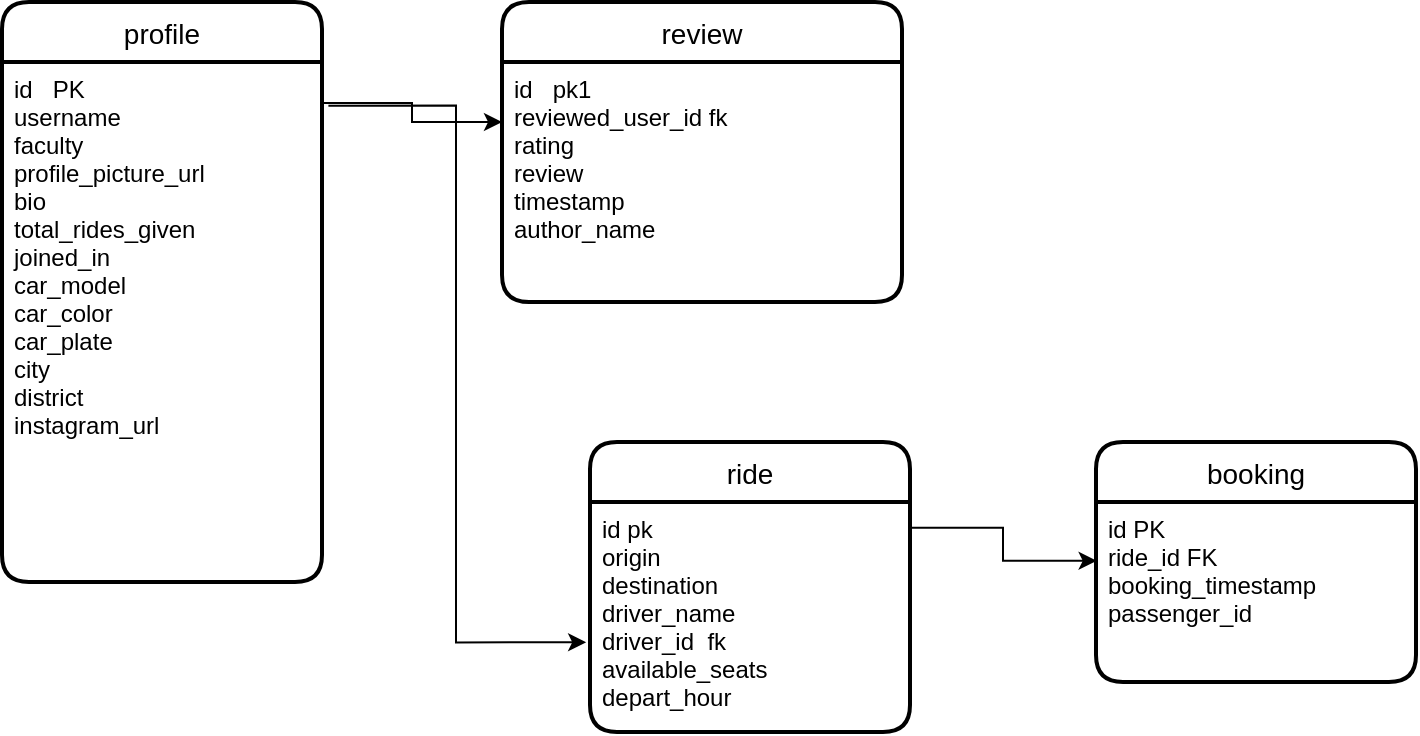 <mxfile version="18.1.3" type="device"><diagram id="GwCnExgBa9EK5bfnEdUT" name="Pagina-1"><mxGraphModel dx="981" dy="623" grid="1" gridSize="10" guides="1" tooltips="1" connect="1" arrows="1" fold="1" page="1" pageScale="1" pageWidth="827" pageHeight="1169" math="0" shadow="0"><root><mxCell id="0"/><mxCell id="1" parent="0"/><mxCell id="U6SKjWJPfWMQONP4IEJV-13" style="edgeStyle=orthogonalEdgeStyle;rounded=0;orthogonalLoop=1;jettySize=auto;html=1;entryX=0;entryY=0.25;entryDx=0;entryDy=0;exitX=0.994;exitY=0.079;exitDx=0;exitDy=0;exitPerimeter=0;" edge="1" parent="1" source="U6SKjWJPfWMQONP4IEJV-7" target="U6SKjWJPfWMQONP4IEJV-11"><mxGeometry relative="1" as="geometry"><mxPoint x="290" y="340" as="sourcePoint"/></mxGeometry></mxCell><mxCell id="U6SKjWJPfWMQONP4IEJV-6" value="profile" style="swimlane;childLayout=stackLayout;horizontal=1;startSize=30;horizontalStack=0;rounded=1;fontSize=14;fontStyle=0;strokeWidth=2;resizeParent=0;resizeLast=1;shadow=0;dashed=0;align=center;" vertex="1" parent="1"><mxGeometry x="120" y="290" width="160" height="290" as="geometry"/></mxCell><mxCell id="U6SKjWJPfWMQONP4IEJV-7" value="id   PK&#10;username&#10;faculty&#10;profile_picture_url&#10;bio&#10;total_rides_given&#10;joined_in&#10;car_model&#10;car_color&#10;car_plate&#10;city&#10;district&#10;instagram_url&#10;" style="align=left;strokeColor=none;fillColor=none;spacingLeft=4;fontSize=12;verticalAlign=top;resizable=0;rotatable=0;part=1;" vertex="1" parent="U6SKjWJPfWMQONP4IEJV-6"><mxGeometry y="30" width="160" height="260" as="geometry"/></mxCell><mxCell id="U6SKjWJPfWMQONP4IEJV-10" value="review" style="swimlane;childLayout=stackLayout;horizontal=1;startSize=30;horizontalStack=0;rounded=1;fontSize=14;fontStyle=0;strokeWidth=2;resizeParent=0;resizeLast=1;shadow=0;dashed=0;align=center;" vertex="1" parent="1"><mxGeometry x="370" y="290" width="200" height="150" as="geometry"/></mxCell><mxCell id="U6SKjWJPfWMQONP4IEJV-11" value="id   pk1&#10;reviewed_user_id fk  &#10;rating&#10;review&#10;timestamp&#10;author_name&#10;&#10;" style="align=left;strokeColor=none;fillColor=none;spacingLeft=4;fontSize=12;verticalAlign=top;resizable=0;rotatable=0;part=1;" vertex="1" parent="U6SKjWJPfWMQONP4IEJV-10"><mxGeometry y="30" width="200" height="120" as="geometry"/></mxCell><mxCell id="U6SKjWJPfWMQONP4IEJV-19" style="edgeStyle=orthogonalEdgeStyle;rounded=0;orthogonalLoop=1;jettySize=auto;html=1;entryX=0.002;entryY=0.327;entryDx=0;entryDy=0;entryPerimeter=0;exitX=1.005;exitY=0.112;exitDx=0;exitDy=0;exitPerimeter=0;" edge="1" parent="1" source="U6SKjWJPfWMQONP4IEJV-15" target="U6SKjWJPfWMQONP4IEJV-18"><mxGeometry relative="1" as="geometry"/></mxCell><mxCell id="U6SKjWJPfWMQONP4IEJV-14" value="ride" style="swimlane;childLayout=stackLayout;horizontal=1;startSize=30;horizontalStack=0;rounded=1;fontSize=14;fontStyle=0;strokeWidth=2;resizeParent=0;resizeLast=1;shadow=0;dashed=0;align=center;" vertex="1" parent="1"><mxGeometry x="414" y="510" width="160" height="145" as="geometry"/></mxCell><mxCell id="U6SKjWJPfWMQONP4IEJV-15" value="id pk&#10;origin&#10;destination&#10;driver_name&#10;driver_id  fk&#10;available_seats&#10;depart_hour&#10;" style="align=left;strokeColor=none;fillColor=none;spacingLeft=4;fontSize=12;verticalAlign=top;resizable=0;rotatable=0;part=1;" vertex="1" parent="U6SKjWJPfWMQONP4IEJV-14"><mxGeometry y="30" width="160" height="115" as="geometry"/></mxCell><mxCell id="U6SKjWJPfWMQONP4IEJV-16" style="edgeStyle=orthogonalEdgeStyle;rounded=0;orthogonalLoop=1;jettySize=auto;html=1;entryX=-0.012;entryY=0.61;entryDx=0;entryDy=0;entryPerimeter=0;exitX=1.02;exitY=0.084;exitDx=0;exitDy=0;exitPerimeter=0;" edge="1" parent="1" source="U6SKjWJPfWMQONP4IEJV-7" target="U6SKjWJPfWMQONP4IEJV-15"><mxGeometry relative="1" as="geometry"/></mxCell><mxCell id="U6SKjWJPfWMQONP4IEJV-17" value="booking" style="swimlane;childLayout=stackLayout;horizontal=1;startSize=30;horizontalStack=0;rounded=1;fontSize=14;fontStyle=0;strokeWidth=2;resizeParent=0;resizeLast=1;shadow=0;dashed=0;align=center;" vertex="1" parent="1"><mxGeometry x="667" y="510" width="160" height="120" as="geometry"/></mxCell><mxCell id="U6SKjWJPfWMQONP4IEJV-18" value="id PK&#10;ride_id FK&#10;booking_timestamp&#10;passenger_id" style="align=left;strokeColor=none;fillColor=none;spacingLeft=4;fontSize=12;verticalAlign=top;resizable=0;rotatable=0;part=1;" vertex="1" parent="U6SKjWJPfWMQONP4IEJV-17"><mxGeometry y="30" width="160" height="90" as="geometry"/></mxCell></root></mxGraphModel></diagram></mxfile>